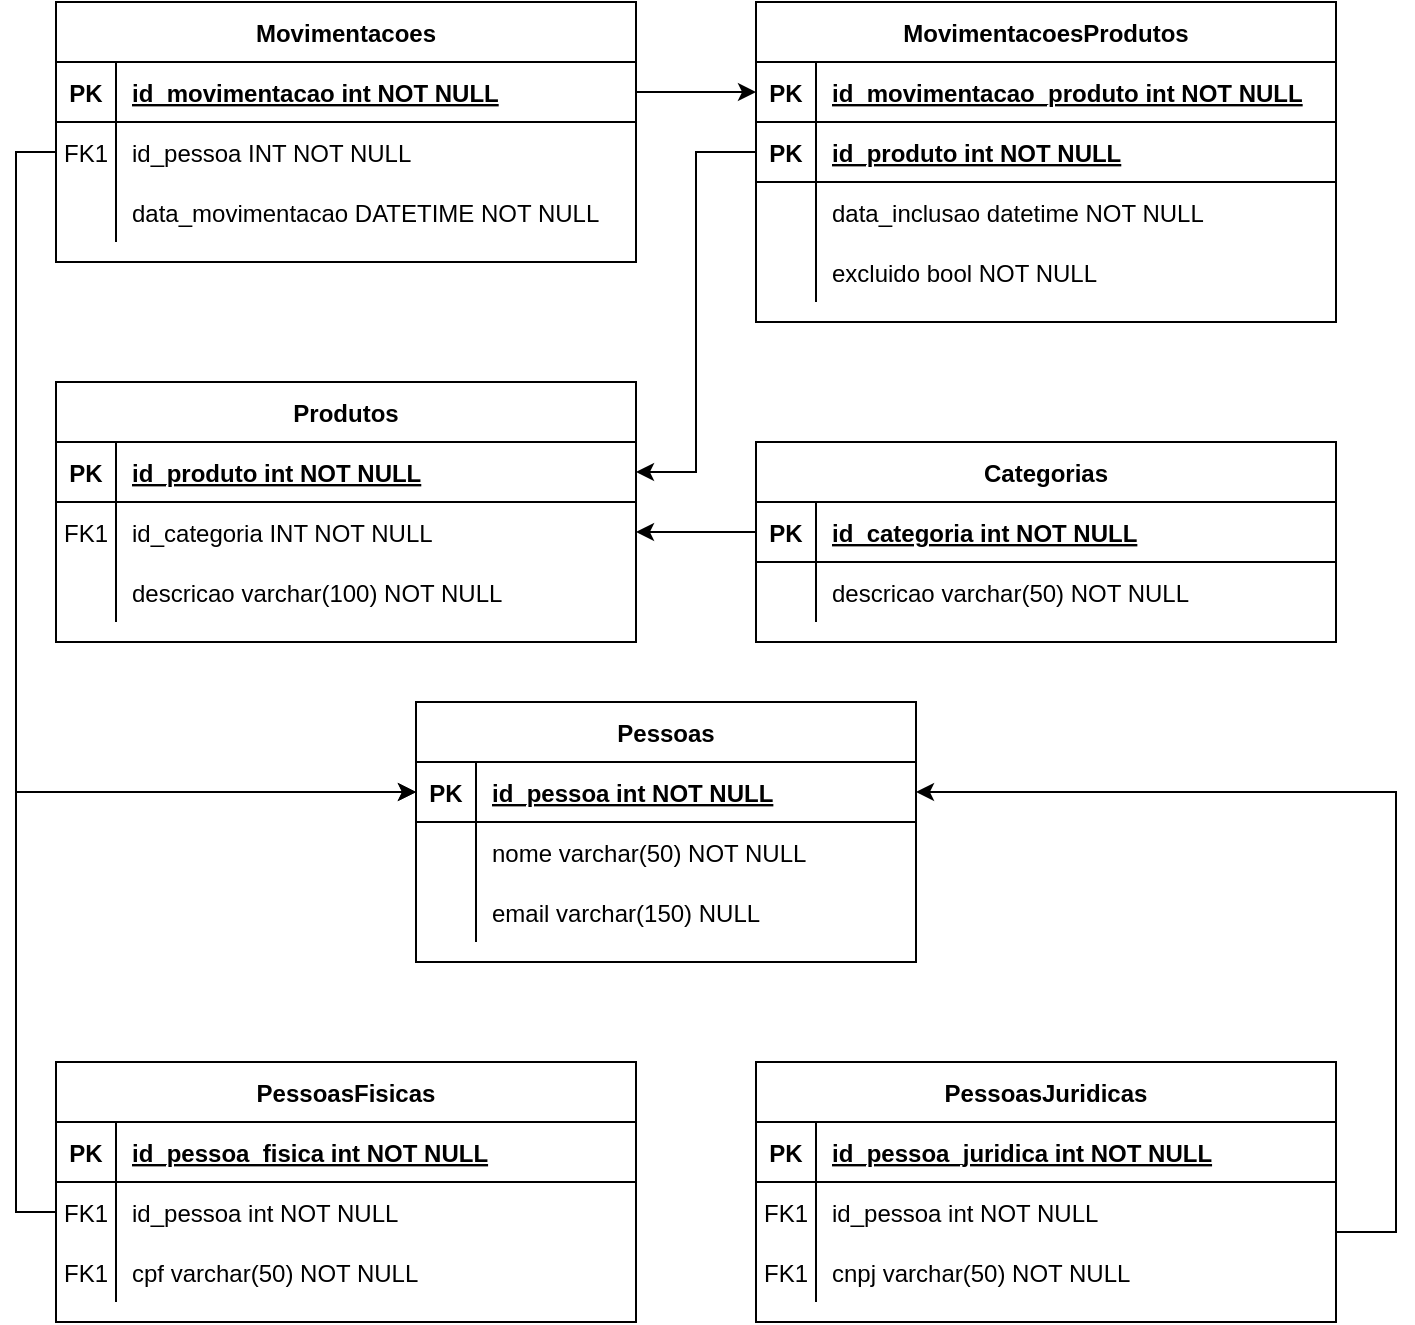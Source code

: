 <mxfile version="13.7.9" type="device"><diagram id="R2lEEEUBdFMjLlhIrx00" name="Page-1"><mxGraphModel dx="904" dy="1667" grid="1" gridSize="10" guides="1" tooltips="1" connect="1" arrows="1" fold="1" page="1" pageScale="1" pageWidth="850" pageHeight="1100" math="0" shadow="0" extFonts="Permanent Marker^https://fonts.googleapis.com/css?family=Permanent+Marker"><root><mxCell id="0"/><mxCell id="1" parent="0"/><mxCell id="6kqqC9r74xzRkvMFq7rY-22" style="edgeStyle=orthogonalEdgeStyle;rounded=0;orthogonalLoop=1;jettySize=auto;html=1;entryX=1;entryY=0.5;entryDx=0;entryDy=0;" parent="1" source="C-vyLk0tnHw3VtMMgP7b-3" target="C-vyLk0tnHw3VtMMgP7b-27" edge="1"><mxGeometry relative="1" as="geometry"/></mxCell><mxCell id="6kqqC9r74xzRkvMFq7rY-25" style="edgeStyle=orthogonalEdgeStyle;rounded=0;orthogonalLoop=1;jettySize=auto;html=1;entryX=1;entryY=0.5;entryDx=0;entryDy=0;exitX=1;exitY=0.5;exitDx=0;exitDy=0;" parent="1" source="6kqqC9r74xzRkvMFq7rY-12" target="6kqqC9r74xzRkvMFq7rY-2" edge="1"><mxGeometry relative="1" as="geometry"><Array as="points"><mxPoint x="820" y="555"/><mxPoint x="820" y="335"/></Array></mxGeometry></mxCell><mxCell id="6kqqC9r74xzRkvMFq7rY-26" style="edgeStyle=orthogonalEdgeStyle;rounded=0;orthogonalLoop=1;jettySize=auto;html=1;entryX=0;entryY=0.5;entryDx=0;entryDy=0;exitX=0;exitY=0.5;exitDx=0;exitDy=0;" parent="1" source="6kqqC9r74xzRkvMFq7rY-19" target="6kqqC9r74xzRkvMFq7rY-2" edge="1"><mxGeometry relative="1" as="geometry"/></mxCell><mxCell id="C-vyLk0tnHw3VtMMgP7b-23" value="Produtos" style="shape=table;startSize=30;container=1;collapsible=1;childLayout=tableLayout;fixedRows=1;rowLines=0;fontStyle=1;align=center;resizeLast=1;" parent="1" vertex="1"><mxGeometry x="150" y="130" width="290" height="130" as="geometry"/></mxCell><mxCell id="C-vyLk0tnHw3VtMMgP7b-24" value="" style="shape=partialRectangle;collapsible=0;dropTarget=0;pointerEvents=0;fillColor=none;points=[[0,0.5],[1,0.5]];portConstraint=eastwest;top=0;left=0;right=0;bottom=1;" parent="C-vyLk0tnHw3VtMMgP7b-23" vertex="1"><mxGeometry y="30" width="290" height="30" as="geometry"/></mxCell><mxCell id="C-vyLk0tnHw3VtMMgP7b-25" value="PK" style="shape=partialRectangle;overflow=hidden;connectable=0;fillColor=none;top=0;left=0;bottom=0;right=0;fontStyle=1;" parent="C-vyLk0tnHw3VtMMgP7b-24" vertex="1"><mxGeometry width="30" height="30" as="geometry"/></mxCell><mxCell id="C-vyLk0tnHw3VtMMgP7b-26" value="id_produto int NOT NULL " style="shape=partialRectangle;overflow=hidden;connectable=0;fillColor=none;top=0;left=0;bottom=0;right=0;align=left;spacingLeft=6;fontStyle=5;" parent="C-vyLk0tnHw3VtMMgP7b-24" vertex="1"><mxGeometry x="30" width="260" height="30" as="geometry"/></mxCell><mxCell id="C-vyLk0tnHw3VtMMgP7b-27" value="" style="shape=partialRectangle;collapsible=0;dropTarget=0;pointerEvents=0;fillColor=none;points=[[0,0.5],[1,0.5]];portConstraint=eastwest;top=0;left=0;right=0;bottom=0;" parent="C-vyLk0tnHw3VtMMgP7b-23" vertex="1"><mxGeometry y="60" width="290" height="30" as="geometry"/></mxCell><mxCell id="C-vyLk0tnHw3VtMMgP7b-28" value="FK1" style="shape=partialRectangle;overflow=hidden;connectable=0;fillColor=none;top=0;left=0;bottom=0;right=0;" parent="C-vyLk0tnHw3VtMMgP7b-27" vertex="1"><mxGeometry width="30" height="30" as="geometry"/></mxCell><mxCell id="C-vyLk0tnHw3VtMMgP7b-29" value="id_categoria INT NOT NULL" style="shape=partialRectangle;overflow=hidden;connectable=0;fillColor=none;top=0;left=0;bottom=0;right=0;align=left;spacingLeft=6;" parent="C-vyLk0tnHw3VtMMgP7b-27" vertex="1"><mxGeometry x="30" width="260" height="30" as="geometry"/></mxCell><mxCell id="duxSeJ0POuTglu6GxX7n-15" value="" style="shape=partialRectangle;collapsible=0;dropTarget=0;pointerEvents=0;fillColor=none;points=[[0,0.5],[1,0.5]];portConstraint=eastwest;top=0;left=0;right=0;bottom=0;" vertex="1" parent="C-vyLk0tnHw3VtMMgP7b-23"><mxGeometry y="90" width="290" height="30" as="geometry"/></mxCell><mxCell id="duxSeJ0POuTglu6GxX7n-16" value="" style="shape=partialRectangle;overflow=hidden;connectable=0;fillColor=none;top=0;left=0;bottom=0;right=0;" vertex="1" parent="duxSeJ0POuTglu6GxX7n-15"><mxGeometry width="30" height="30" as="geometry"/></mxCell><mxCell id="duxSeJ0POuTglu6GxX7n-17" value="descricao varchar(100) NOT NULL" style="shape=partialRectangle;overflow=hidden;connectable=0;fillColor=none;top=0;left=0;bottom=0;right=0;align=left;spacingLeft=6;" vertex="1" parent="duxSeJ0POuTglu6GxX7n-15"><mxGeometry x="30" width="260" height="30" as="geometry"/></mxCell><mxCell id="duxSeJ0POuTglu6GxX7n-18" value="Movimentacoes" style="shape=table;startSize=30;container=1;collapsible=1;childLayout=tableLayout;fixedRows=1;rowLines=0;fontStyle=1;align=center;resizeLast=1;" vertex="1" parent="1"><mxGeometry x="150" y="-60" width="290" height="130" as="geometry"/></mxCell><mxCell id="duxSeJ0POuTglu6GxX7n-19" value="" style="shape=partialRectangle;collapsible=0;dropTarget=0;pointerEvents=0;fillColor=none;points=[[0,0.5],[1,0.5]];portConstraint=eastwest;top=0;left=0;right=0;bottom=1;" vertex="1" parent="duxSeJ0POuTglu6GxX7n-18"><mxGeometry y="30" width="290" height="30" as="geometry"/></mxCell><mxCell id="duxSeJ0POuTglu6GxX7n-20" value="PK" style="shape=partialRectangle;overflow=hidden;connectable=0;fillColor=none;top=0;left=0;bottom=0;right=0;fontStyle=1;" vertex="1" parent="duxSeJ0POuTglu6GxX7n-19"><mxGeometry width="30" height="30" as="geometry"/></mxCell><mxCell id="duxSeJ0POuTglu6GxX7n-21" value="id_movimentacao int NOT NULL " style="shape=partialRectangle;overflow=hidden;connectable=0;fillColor=none;top=0;left=0;bottom=0;right=0;align=left;spacingLeft=6;fontStyle=5;" vertex="1" parent="duxSeJ0POuTglu6GxX7n-19"><mxGeometry x="30" width="260" height="30" as="geometry"/></mxCell><mxCell id="duxSeJ0POuTglu6GxX7n-22" value="" style="shape=partialRectangle;collapsible=0;dropTarget=0;pointerEvents=0;fillColor=none;points=[[0,0.5],[1,0.5]];portConstraint=eastwest;top=0;left=0;right=0;bottom=0;" vertex="1" parent="duxSeJ0POuTglu6GxX7n-18"><mxGeometry y="60" width="290" height="30" as="geometry"/></mxCell><mxCell id="duxSeJ0POuTglu6GxX7n-23" value="FK1" style="shape=partialRectangle;overflow=hidden;connectable=0;fillColor=none;top=0;left=0;bottom=0;right=0;" vertex="1" parent="duxSeJ0POuTglu6GxX7n-22"><mxGeometry width="30" height="30" as="geometry"/></mxCell><mxCell id="duxSeJ0POuTglu6GxX7n-24" value="id_pessoa INT NOT NULL" style="shape=partialRectangle;overflow=hidden;connectable=0;fillColor=none;top=0;left=0;bottom=0;right=0;align=left;spacingLeft=6;" vertex="1" parent="duxSeJ0POuTglu6GxX7n-22"><mxGeometry x="30" width="260" height="30" as="geometry"/></mxCell><mxCell id="duxSeJ0POuTglu6GxX7n-25" value="" style="shape=partialRectangle;collapsible=0;dropTarget=0;pointerEvents=0;fillColor=none;points=[[0,0.5],[1,0.5]];portConstraint=eastwest;top=0;left=0;right=0;bottom=0;" vertex="1" parent="duxSeJ0POuTglu6GxX7n-18"><mxGeometry y="90" width="290" height="30" as="geometry"/></mxCell><mxCell id="duxSeJ0POuTglu6GxX7n-26" value="" style="shape=partialRectangle;overflow=hidden;connectable=0;fillColor=none;top=0;left=0;bottom=0;right=0;" vertex="1" parent="duxSeJ0POuTglu6GxX7n-25"><mxGeometry width="30" height="30" as="geometry"/></mxCell><mxCell id="duxSeJ0POuTglu6GxX7n-27" value="data_movimentacao DATETIME NOT NULL" style="shape=partialRectangle;overflow=hidden;connectable=0;fillColor=none;top=0;left=0;bottom=0;right=0;align=left;spacingLeft=6;" vertex="1" parent="duxSeJ0POuTglu6GxX7n-25"><mxGeometry x="30" width="260" height="30" as="geometry"/></mxCell><mxCell id="duxSeJ0POuTglu6GxX7n-29" value="MovimentacoesProdutos" style="shape=table;startSize=30;container=1;collapsible=1;childLayout=tableLayout;fixedRows=1;rowLines=0;fontStyle=1;align=center;resizeLast=1;" vertex="1" parent="1"><mxGeometry x="500" y="-60" width="290" height="160" as="geometry"/></mxCell><mxCell id="duxSeJ0POuTglu6GxX7n-30" value="" style="shape=partialRectangle;collapsible=0;dropTarget=0;pointerEvents=0;fillColor=none;points=[[0,0.5],[1,0.5]];portConstraint=eastwest;top=0;left=0;right=0;bottom=1;" vertex="1" parent="duxSeJ0POuTglu6GxX7n-29"><mxGeometry y="30" width="290" height="30" as="geometry"/></mxCell><mxCell id="duxSeJ0POuTglu6GxX7n-31" value="PK" style="shape=partialRectangle;overflow=hidden;connectable=0;fillColor=none;top=0;left=0;bottom=0;right=0;fontStyle=1;" vertex="1" parent="duxSeJ0POuTglu6GxX7n-30"><mxGeometry width="30" height="30" as="geometry"/></mxCell><mxCell id="duxSeJ0POuTglu6GxX7n-32" value="id_movimentacao_produto int NOT NULL " style="shape=partialRectangle;overflow=hidden;connectable=0;fillColor=none;top=0;left=0;bottom=0;right=0;align=left;spacingLeft=6;fontStyle=5;" vertex="1" parent="duxSeJ0POuTglu6GxX7n-30"><mxGeometry x="30" width="260" height="30" as="geometry"/></mxCell><mxCell id="duxSeJ0POuTglu6GxX7n-49" value="" style="shape=partialRectangle;collapsible=0;dropTarget=0;pointerEvents=0;fillColor=none;points=[[0,0.5],[1,0.5]];portConstraint=eastwest;top=0;left=0;right=0;bottom=1;" vertex="1" parent="duxSeJ0POuTglu6GxX7n-29"><mxGeometry y="60" width="290" height="30" as="geometry"/></mxCell><mxCell id="duxSeJ0POuTglu6GxX7n-50" value="PK" style="shape=partialRectangle;overflow=hidden;connectable=0;fillColor=none;top=0;left=0;bottom=0;right=0;fontStyle=1;" vertex="1" parent="duxSeJ0POuTglu6GxX7n-49"><mxGeometry width="30" height="30" as="geometry"/></mxCell><mxCell id="duxSeJ0POuTglu6GxX7n-51" value="id_produto int NOT NULL " style="shape=partialRectangle;overflow=hidden;connectable=0;fillColor=none;top=0;left=0;bottom=0;right=0;align=left;spacingLeft=6;fontStyle=5;" vertex="1" parent="duxSeJ0POuTglu6GxX7n-49"><mxGeometry x="30" width="260" height="30" as="geometry"/></mxCell><mxCell id="duxSeJ0POuTglu6GxX7n-33" value="" style="shape=partialRectangle;collapsible=0;dropTarget=0;pointerEvents=0;fillColor=none;points=[[0,0.5],[1,0.5]];portConstraint=eastwest;top=0;left=0;right=0;bottom=0;" vertex="1" parent="duxSeJ0POuTglu6GxX7n-29"><mxGeometry y="90" width="290" height="30" as="geometry"/></mxCell><mxCell id="duxSeJ0POuTglu6GxX7n-34" value="" style="shape=partialRectangle;overflow=hidden;connectable=0;fillColor=none;top=0;left=0;bottom=0;right=0;" vertex="1" parent="duxSeJ0POuTglu6GxX7n-33"><mxGeometry width="30" height="30" as="geometry"/></mxCell><mxCell id="duxSeJ0POuTglu6GxX7n-35" value="data_inclusao datetime NOT NULL" style="shape=partialRectangle;overflow=hidden;connectable=0;fillColor=none;top=0;left=0;bottom=0;right=0;align=left;spacingLeft=6;" vertex="1" parent="duxSeJ0POuTglu6GxX7n-33"><mxGeometry x="30" width="260" height="30" as="geometry"/></mxCell><mxCell id="duxSeJ0POuTglu6GxX7n-36" value="" style="shape=partialRectangle;collapsible=0;dropTarget=0;pointerEvents=0;fillColor=none;points=[[0,0.5],[1,0.5]];portConstraint=eastwest;top=0;left=0;right=0;bottom=0;" vertex="1" parent="duxSeJ0POuTglu6GxX7n-29"><mxGeometry y="120" width="290" height="30" as="geometry"/></mxCell><mxCell id="duxSeJ0POuTglu6GxX7n-37" value="" style="shape=partialRectangle;overflow=hidden;connectable=0;fillColor=none;top=0;left=0;bottom=0;right=0;" vertex="1" parent="duxSeJ0POuTglu6GxX7n-36"><mxGeometry width="30" height="30" as="geometry"/></mxCell><mxCell id="duxSeJ0POuTglu6GxX7n-38" value="excluido bool NOT NULL" style="shape=partialRectangle;overflow=hidden;connectable=0;fillColor=none;top=0;left=0;bottom=0;right=0;align=left;spacingLeft=6;" vertex="1" parent="duxSeJ0POuTglu6GxX7n-36"><mxGeometry x="30" width="260" height="30" as="geometry"/></mxCell><mxCell id="6kqqC9r74xzRkvMFq7rY-8" value="PessoasJuridicas" style="shape=table;startSize=30;container=1;collapsible=1;childLayout=tableLayout;fixedRows=1;rowLines=0;fontStyle=1;align=center;resizeLast=1;" parent="1" vertex="1"><mxGeometry x="500" y="470" width="290" height="130" as="geometry"/></mxCell><mxCell id="6kqqC9r74xzRkvMFq7rY-9" value="" style="shape=partialRectangle;collapsible=0;dropTarget=0;pointerEvents=0;fillColor=none;points=[[0,0.5],[1,0.5]];portConstraint=eastwest;top=0;left=0;right=0;bottom=1;" parent="6kqqC9r74xzRkvMFq7rY-8" vertex="1"><mxGeometry y="30" width="290" height="30" as="geometry"/></mxCell><mxCell id="6kqqC9r74xzRkvMFq7rY-10" value="PK" style="shape=partialRectangle;overflow=hidden;connectable=0;fillColor=none;top=0;left=0;bottom=0;right=0;fontStyle=1;" parent="6kqqC9r74xzRkvMFq7rY-9" vertex="1"><mxGeometry width="30" height="30" as="geometry"/></mxCell><mxCell id="6kqqC9r74xzRkvMFq7rY-11" value="id_pessoa_juridica int NOT NULL " style="shape=partialRectangle;overflow=hidden;connectable=0;fillColor=none;top=0;left=0;bottom=0;right=0;align=left;spacingLeft=6;fontStyle=5;" parent="6kqqC9r74xzRkvMFq7rY-9" vertex="1"><mxGeometry x="30" width="260" height="30" as="geometry"/></mxCell><mxCell id="6kqqC9r74xzRkvMFq7rY-12" value="" style="shape=partialRectangle;collapsible=0;dropTarget=0;pointerEvents=0;fillColor=none;points=[[0,0.5],[1,0.5]];portConstraint=eastwest;top=0;left=0;right=0;bottom=0;" parent="6kqqC9r74xzRkvMFq7rY-8" vertex="1"><mxGeometry y="60" width="290" height="30" as="geometry"/></mxCell><mxCell id="6kqqC9r74xzRkvMFq7rY-13" value="FK1" style="shape=partialRectangle;overflow=hidden;connectable=0;fillColor=none;top=0;left=0;bottom=0;right=0;" parent="6kqqC9r74xzRkvMFq7rY-12" vertex="1"><mxGeometry width="30" height="30" as="geometry"/></mxCell><mxCell id="6kqqC9r74xzRkvMFq7rY-14" value="id_pessoa int NOT NULL" style="shape=partialRectangle;overflow=hidden;connectable=0;fillColor=none;top=0;left=0;bottom=0;right=0;align=left;spacingLeft=6;" parent="6kqqC9r74xzRkvMFq7rY-12" vertex="1"><mxGeometry x="30" width="260" height="30" as="geometry"/></mxCell><mxCell id="6kqqC9r74xzRkvMFq7rY-33" value="" style="shape=partialRectangle;collapsible=0;dropTarget=0;pointerEvents=0;fillColor=none;points=[[0,0.5],[1,0.5]];portConstraint=eastwest;top=0;left=0;right=0;bottom=0;" parent="6kqqC9r74xzRkvMFq7rY-8" vertex="1"><mxGeometry y="90" width="290" height="30" as="geometry"/></mxCell><mxCell id="6kqqC9r74xzRkvMFq7rY-34" value="FK1" style="shape=partialRectangle;overflow=hidden;connectable=0;fillColor=none;top=0;left=0;bottom=0;right=0;" parent="6kqqC9r74xzRkvMFq7rY-33" vertex="1"><mxGeometry width="30" height="30" as="geometry"/></mxCell><mxCell id="6kqqC9r74xzRkvMFq7rY-35" value="cnpj varchar(50) NOT NULL" style="shape=partialRectangle;overflow=hidden;connectable=0;fillColor=none;top=0;left=0;bottom=0;right=0;align=left;spacingLeft=6;" parent="6kqqC9r74xzRkvMFq7rY-33" vertex="1"><mxGeometry x="30" width="260" height="30" as="geometry"/></mxCell><mxCell id="6kqqC9r74xzRkvMFq7rY-15" value="PessoasFisicas" style="shape=table;startSize=30;container=1;collapsible=1;childLayout=tableLayout;fixedRows=1;rowLines=0;fontStyle=1;align=center;resizeLast=1;" parent="1" vertex="1"><mxGeometry x="150" y="470" width="290" height="130" as="geometry"/></mxCell><mxCell id="6kqqC9r74xzRkvMFq7rY-16" value="" style="shape=partialRectangle;collapsible=0;dropTarget=0;pointerEvents=0;fillColor=none;points=[[0,0.5],[1,0.5]];portConstraint=eastwest;top=0;left=0;right=0;bottom=1;" parent="6kqqC9r74xzRkvMFq7rY-15" vertex="1"><mxGeometry y="30" width="290" height="30" as="geometry"/></mxCell><mxCell id="6kqqC9r74xzRkvMFq7rY-17" value="PK" style="shape=partialRectangle;overflow=hidden;connectable=0;fillColor=none;top=0;left=0;bottom=0;right=0;fontStyle=1;" parent="6kqqC9r74xzRkvMFq7rY-16" vertex="1"><mxGeometry width="30" height="30" as="geometry"/></mxCell><mxCell id="6kqqC9r74xzRkvMFq7rY-18" value="id_pessoa_fisica int NOT NULL " style="shape=partialRectangle;overflow=hidden;connectable=0;fillColor=none;top=0;left=0;bottom=0;right=0;align=left;spacingLeft=6;fontStyle=5;" parent="6kqqC9r74xzRkvMFq7rY-16" vertex="1"><mxGeometry x="30" width="260" height="30" as="geometry"/></mxCell><mxCell id="6kqqC9r74xzRkvMFq7rY-19" value="" style="shape=partialRectangle;collapsible=0;dropTarget=0;pointerEvents=0;fillColor=none;points=[[0,0.5],[1,0.5]];portConstraint=eastwest;top=0;left=0;right=0;bottom=0;" parent="6kqqC9r74xzRkvMFq7rY-15" vertex="1"><mxGeometry y="60" width="290" height="30" as="geometry"/></mxCell><mxCell id="6kqqC9r74xzRkvMFq7rY-20" value="FK1" style="shape=partialRectangle;overflow=hidden;connectable=0;fillColor=none;top=0;left=0;bottom=0;right=0;" parent="6kqqC9r74xzRkvMFq7rY-19" vertex="1"><mxGeometry width="30" height="30" as="geometry"/></mxCell><mxCell id="6kqqC9r74xzRkvMFq7rY-21" value="id_pessoa int NOT NULL" style="shape=partialRectangle;overflow=hidden;connectable=0;fillColor=none;top=0;left=0;bottom=0;right=0;align=left;spacingLeft=6;" parent="6kqqC9r74xzRkvMFq7rY-19" vertex="1"><mxGeometry x="30" width="260" height="30" as="geometry"/></mxCell><mxCell id="6kqqC9r74xzRkvMFq7rY-30" value="" style="shape=partialRectangle;collapsible=0;dropTarget=0;pointerEvents=0;fillColor=none;points=[[0,0.5],[1,0.5]];portConstraint=eastwest;top=0;left=0;right=0;bottom=0;" parent="6kqqC9r74xzRkvMFq7rY-15" vertex="1"><mxGeometry y="90" width="290" height="30" as="geometry"/></mxCell><mxCell id="6kqqC9r74xzRkvMFq7rY-31" value="FK1" style="shape=partialRectangle;overflow=hidden;connectable=0;fillColor=none;top=0;left=0;bottom=0;right=0;" parent="6kqqC9r74xzRkvMFq7rY-30" vertex="1"><mxGeometry width="30" height="30" as="geometry"/></mxCell><mxCell id="6kqqC9r74xzRkvMFq7rY-32" value="cpf varchar(50) NOT NULL" style="shape=partialRectangle;overflow=hidden;connectable=0;fillColor=none;top=0;left=0;bottom=0;right=0;align=left;spacingLeft=6;" parent="6kqqC9r74xzRkvMFq7rY-30" vertex="1"><mxGeometry x="30" width="260" height="30" as="geometry"/></mxCell><mxCell id="6kqqC9r74xzRkvMFq7rY-1" value="Pessoas" style="shape=table;startSize=30;container=1;collapsible=1;childLayout=tableLayout;fixedRows=1;rowLines=0;fontStyle=1;align=center;resizeLast=1;" parent="1" vertex="1"><mxGeometry x="330" y="290" width="250" height="130" as="geometry"/></mxCell><mxCell id="6kqqC9r74xzRkvMFq7rY-2" value="" style="shape=partialRectangle;collapsible=0;dropTarget=0;pointerEvents=0;fillColor=none;points=[[0,0.5],[1,0.5]];portConstraint=eastwest;top=0;left=0;right=0;bottom=1;" parent="6kqqC9r74xzRkvMFq7rY-1" vertex="1"><mxGeometry y="30" width="250" height="30" as="geometry"/></mxCell><mxCell id="6kqqC9r74xzRkvMFq7rY-3" value="PK" style="shape=partialRectangle;overflow=hidden;connectable=0;fillColor=none;top=0;left=0;bottom=0;right=0;fontStyle=1;" parent="6kqqC9r74xzRkvMFq7rY-2" vertex="1"><mxGeometry width="30" height="30" as="geometry"/></mxCell><mxCell id="6kqqC9r74xzRkvMFq7rY-4" value="id_pessoa int NOT NULL " style="shape=partialRectangle;overflow=hidden;connectable=0;fillColor=none;top=0;left=0;bottom=0;right=0;align=left;spacingLeft=6;fontStyle=5;" parent="6kqqC9r74xzRkvMFq7rY-2" vertex="1"><mxGeometry x="30" width="220" height="30" as="geometry"/></mxCell><mxCell id="6kqqC9r74xzRkvMFq7rY-5" value="" style="shape=partialRectangle;collapsible=0;dropTarget=0;pointerEvents=0;fillColor=none;points=[[0,0.5],[1,0.5]];portConstraint=eastwest;top=0;left=0;right=0;bottom=0;" parent="6kqqC9r74xzRkvMFq7rY-1" vertex="1"><mxGeometry y="60" width="250" height="30" as="geometry"/></mxCell><mxCell id="6kqqC9r74xzRkvMFq7rY-6" value="" style="shape=partialRectangle;overflow=hidden;connectable=0;fillColor=none;top=0;left=0;bottom=0;right=0;" parent="6kqqC9r74xzRkvMFq7rY-5" vertex="1"><mxGeometry width="30" height="30" as="geometry"/></mxCell><mxCell id="6kqqC9r74xzRkvMFq7rY-7" value="nome varchar(50) NOT NULL" style="shape=partialRectangle;overflow=hidden;connectable=0;fillColor=none;top=0;left=0;bottom=0;right=0;align=left;spacingLeft=6;" parent="6kqqC9r74xzRkvMFq7rY-5" vertex="1"><mxGeometry x="30" width="220" height="30" as="geometry"/></mxCell><mxCell id="6kqqC9r74xzRkvMFq7rY-27" value="" style="shape=partialRectangle;collapsible=0;dropTarget=0;pointerEvents=0;fillColor=none;points=[[0,0.5],[1,0.5]];portConstraint=eastwest;top=0;left=0;right=0;bottom=0;" parent="6kqqC9r74xzRkvMFq7rY-1" vertex="1"><mxGeometry y="90" width="250" height="30" as="geometry"/></mxCell><mxCell id="6kqqC9r74xzRkvMFq7rY-28" value="" style="shape=partialRectangle;overflow=hidden;connectable=0;fillColor=none;top=0;left=0;bottom=0;right=0;" parent="6kqqC9r74xzRkvMFq7rY-27" vertex="1"><mxGeometry width="30" height="30" as="geometry"/></mxCell><mxCell id="6kqqC9r74xzRkvMFq7rY-29" value="email varchar(150) NULL" style="shape=partialRectangle;overflow=hidden;connectable=0;fillColor=none;top=0;left=0;bottom=0;right=0;align=left;spacingLeft=6;" parent="6kqqC9r74xzRkvMFq7rY-27" vertex="1"><mxGeometry x="30" width="220" height="30" as="geometry"/></mxCell><mxCell id="duxSeJ0POuTglu6GxX7n-52" style="edgeStyle=orthogonalEdgeStyle;rounded=0;orthogonalLoop=1;jettySize=auto;html=1;" edge="1" parent="1" source="duxSeJ0POuTglu6GxX7n-22" target="6kqqC9r74xzRkvMFq7rY-2"><mxGeometry relative="1" as="geometry"><Array as="points"><mxPoint x="130" y="15"/><mxPoint x="130" y="335"/></Array></mxGeometry></mxCell><mxCell id="duxSeJ0POuTglu6GxX7n-53" style="edgeStyle=orthogonalEdgeStyle;rounded=0;orthogonalLoop=1;jettySize=auto;html=1;entryX=1;entryY=0.5;entryDx=0;entryDy=0;" edge="1" parent="1" source="duxSeJ0POuTglu6GxX7n-49" target="C-vyLk0tnHw3VtMMgP7b-24"><mxGeometry relative="1" as="geometry"/></mxCell><mxCell id="C-vyLk0tnHw3VtMMgP7b-2" value="Categorias" style="shape=table;startSize=30;container=1;collapsible=1;childLayout=tableLayout;fixedRows=1;rowLines=0;fontStyle=1;align=center;resizeLast=1;" parent="1" vertex="1"><mxGeometry x="500" y="160" width="290" height="100" as="geometry"/></mxCell><mxCell id="C-vyLk0tnHw3VtMMgP7b-3" value="" style="shape=partialRectangle;collapsible=0;dropTarget=0;pointerEvents=0;fillColor=none;points=[[0,0.5],[1,0.5]];portConstraint=eastwest;top=0;left=0;right=0;bottom=1;" parent="C-vyLk0tnHw3VtMMgP7b-2" vertex="1"><mxGeometry y="30" width="290" height="30" as="geometry"/></mxCell><mxCell id="C-vyLk0tnHw3VtMMgP7b-4" value="PK" style="shape=partialRectangle;overflow=hidden;connectable=0;fillColor=none;top=0;left=0;bottom=0;right=0;fontStyle=1;" parent="C-vyLk0tnHw3VtMMgP7b-3" vertex="1"><mxGeometry width="30" height="30" as="geometry"/></mxCell><mxCell id="C-vyLk0tnHw3VtMMgP7b-5" value="id_categoria int NOT NULL " style="shape=partialRectangle;overflow=hidden;connectable=0;fillColor=none;top=0;left=0;bottom=0;right=0;align=left;spacingLeft=6;fontStyle=5;" parent="C-vyLk0tnHw3VtMMgP7b-3" vertex="1"><mxGeometry x="30" width="260" height="30" as="geometry"/></mxCell><mxCell id="C-vyLk0tnHw3VtMMgP7b-6" value="" style="shape=partialRectangle;collapsible=0;dropTarget=0;pointerEvents=0;fillColor=none;points=[[0,0.5],[1,0.5]];portConstraint=eastwest;top=0;left=0;right=0;bottom=0;" parent="C-vyLk0tnHw3VtMMgP7b-2" vertex="1"><mxGeometry y="60" width="290" height="30" as="geometry"/></mxCell><mxCell id="C-vyLk0tnHw3VtMMgP7b-7" value="" style="shape=partialRectangle;overflow=hidden;connectable=0;fillColor=none;top=0;left=0;bottom=0;right=0;" parent="C-vyLk0tnHw3VtMMgP7b-6" vertex="1"><mxGeometry width="30" height="30" as="geometry"/></mxCell><mxCell id="C-vyLk0tnHw3VtMMgP7b-8" value="descricao varchar(50) NOT NULL" style="shape=partialRectangle;overflow=hidden;connectable=0;fillColor=none;top=0;left=0;bottom=0;right=0;align=left;spacingLeft=6;" parent="C-vyLk0tnHw3VtMMgP7b-6" vertex="1"><mxGeometry x="30" width="260" height="30" as="geometry"/></mxCell><mxCell id="duxSeJ0POuTglu6GxX7n-54" style="edgeStyle=orthogonalEdgeStyle;rounded=0;orthogonalLoop=1;jettySize=auto;html=1;" edge="1" parent="1" source="duxSeJ0POuTglu6GxX7n-19" target="duxSeJ0POuTglu6GxX7n-30"><mxGeometry relative="1" as="geometry"/></mxCell></root></mxGraphModel></diagram></mxfile>
